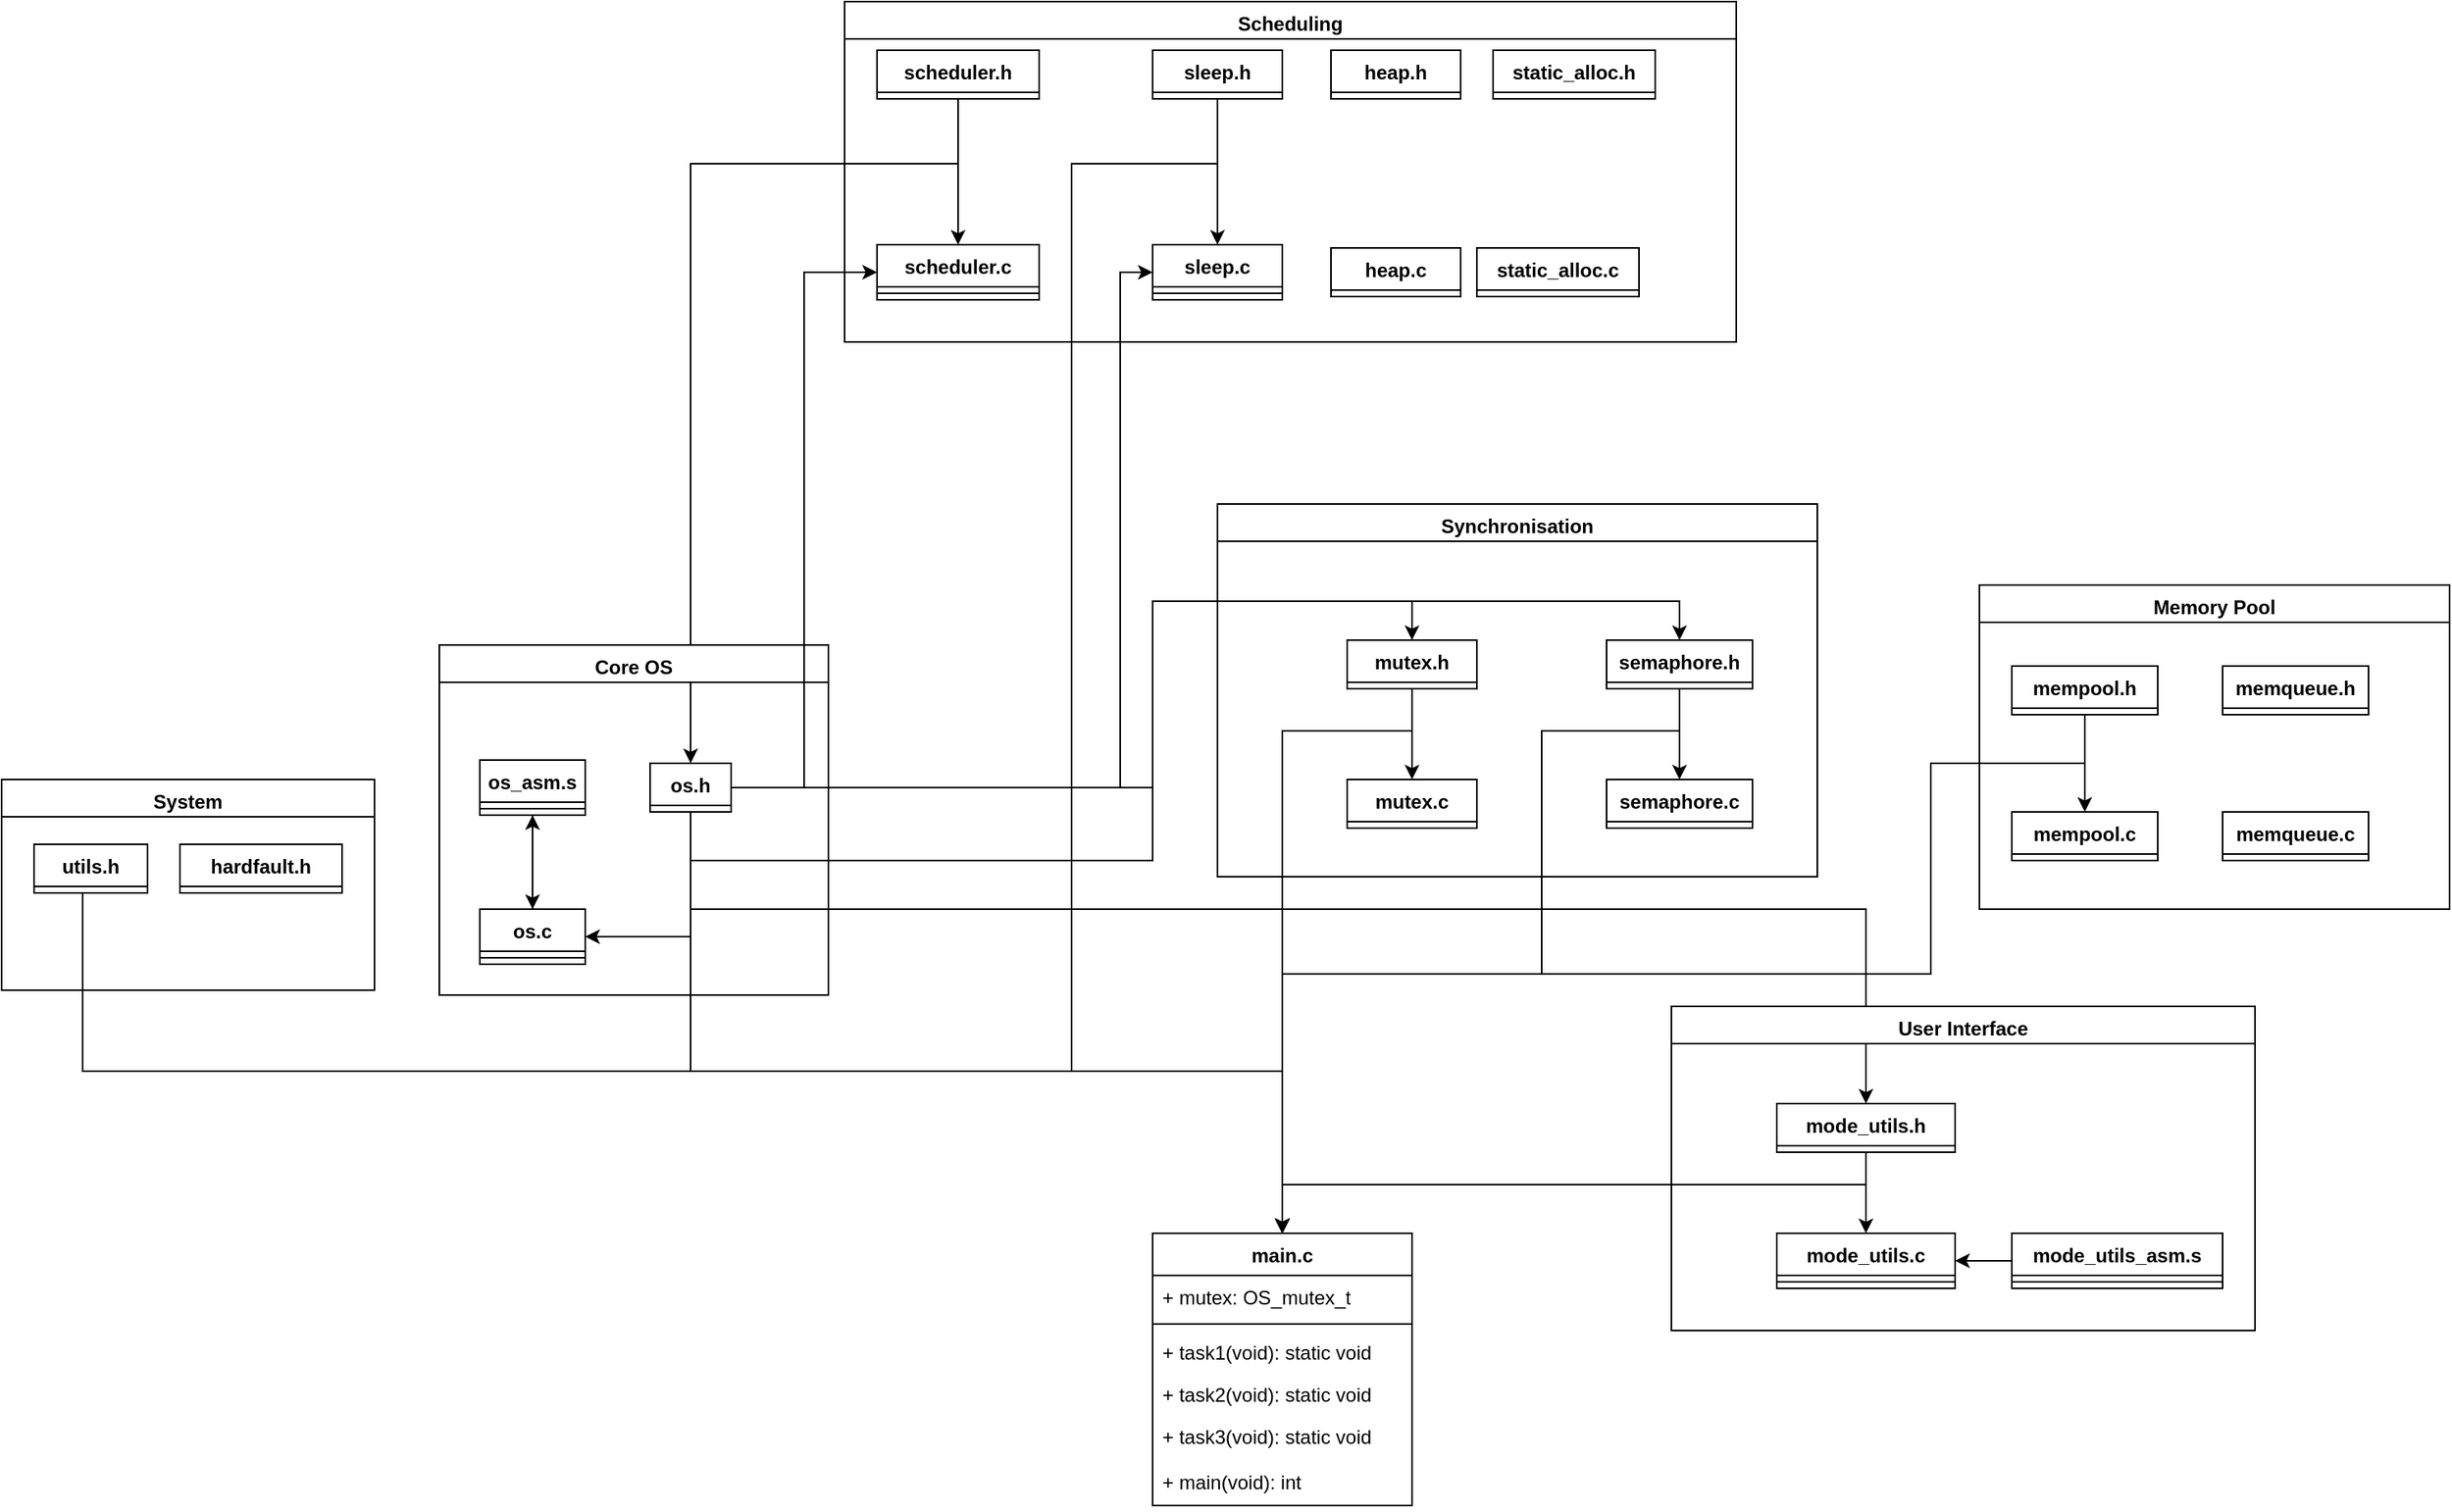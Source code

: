 <mxfile version="26.0.5">
  <diagram name="Page-1" id="c4acf3e9-155e-7222-9cf6-157b1a14988f">
    <mxGraphModel dx="1552" dy="1880" grid="1" gridSize="10" guides="1" tooltips="1" connect="1" arrows="1" fold="1" page="1" pageScale="1" pageWidth="850" pageHeight="1100" background="none" math="0" shadow="0">
      <root>
        <mxCell id="0" />
        <mxCell id="1" parent="0" />
        <mxCell id="RpQdMugq_B-e_19SNzhJ-1" value="main.c" style="swimlane;fontStyle=1;align=center;verticalAlign=top;childLayout=stackLayout;horizontal=1;startSize=26;horizontalStack=0;resizeParent=1;resizeParentMax=0;resizeLast=0;collapsible=1;marginBottom=0;whiteSpace=wrap;html=1;" parent="1" vertex="1">
          <mxGeometry x="440" y="420" width="160" height="168" as="geometry" />
        </mxCell>
        <mxCell id="RpQdMugq_B-e_19SNzhJ-2" value="+ mutex: OS_mutex_t" style="text;strokeColor=none;fillColor=none;align=left;verticalAlign=top;spacingLeft=4;spacingRight=4;overflow=hidden;rotatable=0;points=[[0,0.5],[1,0.5]];portConstraint=eastwest;whiteSpace=wrap;html=1;" parent="RpQdMugq_B-e_19SNzhJ-1" vertex="1">
          <mxGeometry y="26" width="160" height="26" as="geometry" />
        </mxCell>
        <mxCell id="RpQdMugq_B-e_19SNzhJ-3" value="" style="line;strokeWidth=1;fillColor=none;align=left;verticalAlign=middle;spacingTop=-1;spacingLeft=3;spacingRight=3;rotatable=0;labelPosition=right;points=[];portConstraint=eastwest;strokeColor=inherit;" parent="RpQdMugq_B-e_19SNzhJ-1" vertex="1">
          <mxGeometry y="52" width="160" height="8" as="geometry" />
        </mxCell>
        <mxCell id="RpQdMugq_B-e_19SNzhJ-4" value="+ task1(void): static void" style="text;strokeColor=none;fillColor=none;align=left;verticalAlign=top;spacingLeft=4;spacingRight=4;overflow=hidden;rotatable=0;points=[[0,0.5],[1,0.5]];portConstraint=eastwest;whiteSpace=wrap;html=1;" parent="RpQdMugq_B-e_19SNzhJ-1" vertex="1">
          <mxGeometry y="60" width="160" height="26" as="geometry" />
        </mxCell>
        <mxCell id="RpQdMugq_B-e_19SNzhJ-15" value="+ task2(void): static void" style="text;strokeColor=none;fillColor=none;align=left;verticalAlign=top;spacingLeft=4;spacingRight=4;overflow=hidden;rotatable=0;points=[[0,0.5],[1,0.5]];portConstraint=eastwest;whiteSpace=wrap;html=1;" parent="RpQdMugq_B-e_19SNzhJ-1" vertex="1">
          <mxGeometry y="86" width="160" height="26" as="geometry" />
        </mxCell>
        <mxCell id="RpQdMugq_B-e_19SNzhJ-16" value="+ task3(void): static void" style="text;strokeColor=none;fillColor=none;align=left;verticalAlign=top;spacingLeft=4;spacingRight=4;overflow=hidden;rotatable=0;points=[[0,0.5],[1,0.5]];portConstraint=eastwest;whiteSpace=wrap;html=1;" parent="RpQdMugq_B-e_19SNzhJ-1" vertex="1">
          <mxGeometry y="112" width="160" height="28" as="geometry" />
        </mxCell>
        <mxCell id="RpQdMugq_B-e_19SNzhJ-17" value="+ main(void): int" style="text;strokeColor=none;fillColor=none;align=left;verticalAlign=top;spacingLeft=4;spacingRight=4;overflow=hidden;rotatable=0;points=[[0,0.5],[1,0.5]];portConstraint=eastwest;whiteSpace=wrap;html=1;" parent="RpQdMugq_B-e_19SNzhJ-1" vertex="1">
          <mxGeometry y="140" width="160" height="28" as="geometry" />
        </mxCell>
        <mxCell id="RpQdMugq_B-e_19SNzhJ-49" style="edgeStyle=orthogonalEdgeStyle;rounded=0;orthogonalLoop=1;jettySize=auto;html=1;entryX=0.5;entryY=0;entryDx=0;entryDy=0;fontFamily=Helvetica;fontSize=12;fontColor=default;fontStyle=1;" parent="1" source="RpQdMugq_B-e_19SNzhJ-5" target="RpQdMugq_B-e_19SNzhJ-1" edge="1">
          <mxGeometry relative="1" as="geometry">
            <Array as="points">
              <mxPoint x="155" y="320" />
              <mxPoint x="520" y="320" />
            </Array>
          </mxGeometry>
        </mxCell>
        <mxCell id="RpQdMugq_B-e_19SNzhJ-54" style="edgeStyle=orthogonalEdgeStyle;rounded=0;orthogonalLoop=1;jettySize=auto;html=1;entryX=0.5;entryY=0;entryDx=0;entryDy=0;fontFamily=Helvetica;fontSize=12;fontColor=default;fontStyle=1;" parent="1" source="RpQdMugq_B-e_19SNzhJ-5" target="RpQdMugq_B-e_19SNzhJ-24" edge="1">
          <mxGeometry relative="1" as="geometry">
            <Array as="points">
              <mxPoint x="155" y="190" />
              <mxPoint x="440" y="190" />
              <mxPoint x="440" y="30" />
              <mxPoint x="600" y="30" />
            </Array>
          </mxGeometry>
        </mxCell>
        <mxCell id="RpQdMugq_B-e_19SNzhJ-66" style="edgeStyle=orthogonalEdgeStyle;rounded=0;orthogonalLoop=1;jettySize=auto;html=1;entryX=0.5;entryY=0;entryDx=0;entryDy=0;fontFamily=Helvetica;fontSize=12;fontColor=default;fontStyle=1;" parent="1" source="RpQdMugq_B-e_19SNzhJ-5" target="RpQdMugq_B-e_19SNzhJ-36" edge="1">
          <mxGeometry relative="1" as="geometry">
            <Array as="points">
              <mxPoint x="155" y="220" />
              <mxPoint x="880" y="220" />
            </Array>
          </mxGeometry>
        </mxCell>
        <mxCell id="RpQdMugq_B-e_19SNzhJ-50" style="edgeStyle=orthogonalEdgeStyle;rounded=0;orthogonalLoop=1;jettySize=auto;html=1;entryX=0.5;entryY=0;entryDx=0;entryDy=0;fontFamily=Helvetica;fontSize=12;fontColor=default;fontStyle=1;" parent="1" source="RpQdMugq_B-e_19SNzhJ-18" target="RpQdMugq_B-e_19SNzhJ-1" edge="1">
          <mxGeometry relative="1" as="geometry">
            <Array as="points">
              <mxPoint x="480" y="-240" />
              <mxPoint x="390" y="-240" />
              <mxPoint x="390" y="320" />
              <mxPoint x="520" y="320" />
            </Array>
          </mxGeometry>
        </mxCell>
        <mxCell id="RpQdMugq_B-e_19SNzhJ-51" style="edgeStyle=orthogonalEdgeStyle;rounded=0;orthogonalLoop=1;jettySize=auto;html=1;entryX=0.5;entryY=0;entryDx=0;entryDy=0;fontFamily=Helvetica;fontSize=12;fontColor=default;fontStyle=1;" parent="1" source="RpQdMugq_B-e_19SNzhJ-24" target="RpQdMugq_B-e_19SNzhJ-1" edge="1">
          <mxGeometry relative="1" as="geometry">
            <Array as="points">
              <mxPoint x="600" y="110" />
              <mxPoint x="520" y="110" />
            </Array>
          </mxGeometry>
        </mxCell>
        <mxCell id="RpQdMugq_B-e_19SNzhJ-48" style="edgeStyle=orthogonalEdgeStyle;rounded=0;orthogonalLoop=1;jettySize=auto;html=1;entryX=0.5;entryY=0;entryDx=0;entryDy=0;fontFamily=Helvetica;fontSize=12;fontColor=default;fontStyle=1;" parent="1" source="RpQdMugq_B-e_19SNzhJ-42" target="RpQdMugq_B-e_19SNzhJ-5" edge="1">
          <mxGeometry relative="1" as="geometry">
            <Array as="points">
              <mxPoint x="320" y="-240" />
              <mxPoint x="155" y="-240" />
            </Array>
          </mxGeometry>
        </mxCell>
        <mxCell id="RpQdMugq_B-e_19SNzhJ-87" value="Scheduling" style="swimlane;whiteSpace=wrap;html=1;strokeColor=default;align=center;verticalAlign=top;fontFamily=Helvetica;fontSize=12;fontColor=default;fontStyle=1;fillColor=default;" parent="1" vertex="1">
          <mxGeometry x="250" y="-340" width="550" height="210" as="geometry" />
        </mxCell>
        <mxCell id="RpQdMugq_B-e_19SNzhJ-163" style="edgeStyle=orthogonalEdgeStyle;rounded=0;orthogonalLoop=1;jettySize=auto;html=1;entryX=0.5;entryY=0;entryDx=0;entryDy=0;fontFamily=Helvetica;fontSize=12;fontColor=default;fontStyle=1;" parent="RpQdMugq_B-e_19SNzhJ-87" source="RpQdMugq_B-e_19SNzhJ-42" target="RpQdMugq_B-e_19SNzhJ-144" edge="1">
          <mxGeometry relative="1" as="geometry" />
        </mxCell>
        <mxCell id="RpQdMugq_B-e_19SNzhJ-42" value="scheduler.h" style="swimlane;fontStyle=1;align=center;verticalAlign=top;childLayout=stackLayout;horizontal=1;startSize=26;horizontalStack=0;resizeParent=1;resizeParentMax=0;resizeLast=0;collapsible=1;marginBottom=0;whiteSpace=wrap;html=1;" parent="RpQdMugq_B-e_19SNzhJ-87" vertex="1" collapsed="1">
          <mxGeometry x="20" y="30" width="100" height="30" as="geometry">
            <mxRectangle x="20" y="30" width="160" height="120" as="alternateBounds" />
          </mxGeometry>
        </mxCell>
        <mxCell id="RpQdMugq_B-e_19SNzhJ-43" value="+ typedef: type" style="text;strokeColor=none;fillColor=none;align=left;verticalAlign=top;spacingLeft=4;spacingRight=4;overflow=hidden;rotatable=0;points=[[0,0.5],[1,0.5]];portConstraint=eastwest;whiteSpace=wrap;html=1;" parent="RpQdMugq_B-e_19SNzhJ-42" vertex="1">
          <mxGeometry y="26" width="160" height="26" as="geometry" />
        </mxCell>
        <mxCell id="RpQdMugq_B-e_19SNzhJ-44" value="" style="line;strokeWidth=1;fillColor=none;align=left;verticalAlign=middle;spacingTop=-1;spacingLeft=3;spacingRight=3;rotatable=0;labelPosition=right;points=[];portConstraint=eastwest;strokeColor=inherit;" parent="RpQdMugq_B-e_19SNzhJ-42" vertex="1">
          <mxGeometry y="52" width="160" height="8" as="geometry" />
        </mxCell>
        <mxCell id="RpQdMugq_B-e_19SNzhJ-45" value="+ function(type): type" style="text;strokeColor=none;fillColor=none;align=left;verticalAlign=top;spacingLeft=4;spacingRight=4;overflow=hidden;rotatable=0;points=[[0,0.5],[1,0.5]];portConstraint=eastwest;whiteSpace=wrap;html=1;" parent="RpQdMugq_B-e_19SNzhJ-42" vertex="1">
          <mxGeometry y="60" width="160" height="26" as="geometry" />
        </mxCell>
        <mxCell id="RpQdMugq_B-e_19SNzhJ-46" value="" style="line;strokeWidth=1;fillColor=none;align=left;verticalAlign=middle;spacingTop=-1;spacingLeft=3;spacingRight=3;rotatable=0;labelPosition=right;points=[];portConstraint=eastwest;strokeColor=inherit;" parent="RpQdMugq_B-e_19SNzhJ-42" vertex="1">
          <mxGeometry y="86" width="160" height="8" as="geometry" />
        </mxCell>
        <mxCell id="RpQdMugq_B-e_19SNzhJ-47" value="+ macro: name" style="text;strokeColor=none;fillColor=none;align=left;verticalAlign=top;spacingLeft=4;spacingRight=4;overflow=hidden;rotatable=0;points=[[0,0.5],[1,0.5]];portConstraint=eastwest;whiteSpace=wrap;html=1;" parent="RpQdMugq_B-e_19SNzhJ-42" vertex="1">
          <mxGeometry y="94" width="160" height="26" as="geometry" />
        </mxCell>
        <mxCell id="RpQdMugq_B-e_19SNzhJ-162" style="edgeStyle=orthogonalEdgeStyle;rounded=0;orthogonalLoop=1;jettySize=auto;html=1;entryX=0.5;entryY=0;entryDx=0;entryDy=0;fontFamily=Helvetica;fontSize=12;fontColor=default;fontStyle=1;" parent="RpQdMugq_B-e_19SNzhJ-87" source="RpQdMugq_B-e_19SNzhJ-18" target="RpQdMugq_B-e_19SNzhJ-79" edge="1">
          <mxGeometry relative="1" as="geometry" />
        </mxCell>
        <mxCell id="RpQdMugq_B-e_19SNzhJ-18" value="sleep.h" style="swimlane;fontStyle=1;align=center;verticalAlign=top;childLayout=stackLayout;horizontal=1;startSize=26;horizontalStack=0;resizeParent=1;resizeParentMax=0;resizeLast=0;collapsible=1;marginBottom=0;whiteSpace=wrap;html=1;" parent="RpQdMugq_B-e_19SNzhJ-87" vertex="1" collapsed="1">
          <mxGeometry x="190" y="30" width="80" height="30" as="geometry">
            <mxRectangle x="320" y="130" width="160" height="120" as="alternateBounds" />
          </mxGeometry>
        </mxCell>
        <mxCell id="RpQdMugq_B-e_19SNzhJ-19" value="+ typedef: type" style="text;strokeColor=none;fillColor=none;align=left;verticalAlign=top;spacingLeft=4;spacingRight=4;overflow=hidden;rotatable=0;points=[[0,0.5],[1,0.5]];portConstraint=eastwest;whiteSpace=wrap;html=1;" parent="RpQdMugq_B-e_19SNzhJ-18" vertex="1">
          <mxGeometry y="26" width="160" height="26" as="geometry" />
        </mxCell>
        <mxCell id="RpQdMugq_B-e_19SNzhJ-20" value="" style="line;strokeWidth=1;fillColor=none;align=left;verticalAlign=middle;spacingTop=-1;spacingLeft=3;spacingRight=3;rotatable=0;labelPosition=right;points=[];portConstraint=eastwest;strokeColor=inherit;" parent="RpQdMugq_B-e_19SNzhJ-18" vertex="1">
          <mxGeometry y="52" width="160" height="8" as="geometry" />
        </mxCell>
        <mxCell id="RpQdMugq_B-e_19SNzhJ-21" value="+ function(type): type" style="text;strokeColor=none;fillColor=none;align=left;verticalAlign=top;spacingLeft=4;spacingRight=4;overflow=hidden;rotatable=0;points=[[0,0.5],[1,0.5]];portConstraint=eastwest;whiteSpace=wrap;html=1;" parent="RpQdMugq_B-e_19SNzhJ-18" vertex="1">
          <mxGeometry y="60" width="160" height="26" as="geometry" />
        </mxCell>
        <mxCell id="RpQdMugq_B-e_19SNzhJ-22" value="" style="line;strokeWidth=1;fillColor=none;align=left;verticalAlign=middle;spacingTop=-1;spacingLeft=3;spacingRight=3;rotatable=0;labelPosition=right;points=[];portConstraint=eastwest;strokeColor=inherit;" parent="RpQdMugq_B-e_19SNzhJ-18" vertex="1">
          <mxGeometry y="86" width="160" height="8" as="geometry" />
        </mxCell>
        <mxCell id="RpQdMugq_B-e_19SNzhJ-23" value="+ macro: name" style="text;strokeColor=none;fillColor=none;align=left;verticalAlign=top;spacingLeft=4;spacingRight=4;overflow=hidden;rotatable=0;points=[[0,0.5],[1,0.5]];portConstraint=eastwest;whiteSpace=wrap;html=1;" parent="RpQdMugq_B-e_19SNzhJ-18" vertex="1">
          <mxGeometry y="94" width="160" height="26" as="geometry" />
        </mxCell>
        <mxCell id="RpQdMugq_B-e_19SNzhJ-79" value="sleep.c" style="swimlane;fontStyle=1;align=center;verticalAlign=top;childLayout=stackLayout;horizontal=1;startSize=26;horizontalStack=0;resizeParent=1;resizeParentMax=0;resizeLast=0;collapsible=1;marginBottom=0;whiteSpace=wrap;html=1;" parent="RpQdMugq_B-e_19SNzhJ-87" vertex="1">
          <mxGeometry x="190" y="150" width="80" height="34" as="geometry" />
        </mxCell>
        <mxCell id="RpQdMugq_B-e_19SNzhJ-81" value="" style="line;strokeWidth=1;fillColor=none;align=left;verticalAlign=middle;spacingTop=-1;spacingLeft=3;spacingRight=3;rotatable=0;labelPosition=right;points=[];portConstraint=eastwest;strokeColor=inherit;" parent="RpQdMugq_B-e_19SNzhJ-79" vertex="1">
          <mxGeometry y="26" width="80" height="8" as="geometry" />
        </mxCell>
        <mxCell id="RpQdMugq_B-e_19SNzhJ-144" value="scheduler.c" style="swimlane;fontStyle=1;align=center;verticalAlign=top;childLayout=stackLayout;horizontal=1;startSize=26;horizontalStack=0;resizeParent=1;resizeParentMax=0;resizeLast=0;collapsible=1;marginBottom=0;whiteSpace=wrap;html=1;" parent="RpQdMugq_B-e_19SNzhJ-87" vertex="1">
          <mxGeometry x="20" y="150" width="100" height="34" as="geometry" />
        </mxCell>
        <mxCell id="RpQdMugq_B-e_19SNzhJ-145" value="" style="line;strokeWidth=1;fillColor=none;align=left;verticalAlign=middle;spacingTop=-1;spacingLeft=3;spacingRight=3;rotatable=0;labelPosition=right;points=[];portConstraint=eastwest;strokeColor=inherit;" parent="RpQdMugq_B-e_19SNzhJ-144" vertex="1">
          <mxGeometry y="26" width="100" height="8" as="geometry" />
        </mxCell>
        <mxCell id="RpQdMugq_B-e_19SNzhJ-225" value="&lt;div&gt;&lt;span style=&quot;background-color: transparent; color: light-dark(rgb(0, 0, 0), rgb(255, 255, 255));&quot;&gt;heap.h&lt;/span&gt;&lt;/div&gt;" style="swimlane;fontStyle=1;align=center;verticalAlign=top;childLayout=stackLayout;horizontal=1;startSize=26;horizontalStack=0;resizeParent=1;resizeParentMax=0;resizeLast=0;collapsible=1;marginBottom=0;whiteSpace=wrap;html=1;" parent="RpQdMugq_B-e_19SNzhJ-87" vertex="1" collapsed="1">
          <mxGeometry x="300" y="30" width="80" height="30" as="geometry">
            <mxRectangle x="360" y="30" width="160" height="120" as="alternateBounds" />
          </mxGeometry>
        </mxCell>
        <mxCell id="RpQdMugq_B-e_19SNzhJ-226" value="+ typedef: type" style="text;strokeColor=none;fillColor=none;align=left;verticalAlign=top;spacingLeft=4;spacingRight=4;overflow=hidden;rotatable=0;points=[[0,0.5],[1,0.5]];portConstraint=eastwest;whiteSpace=wrap;html=1;" parent="RpQdMugq_B-e_19SNzhJ-225" vertex="1">
          <mxGeometry y="26" width="160" height="26" as="geometry" />
        </mxCell>
        <mxCell id="RpQdMugq_B-e_19SNzhJ-227" value="" style="line;strokeWidth=1;fillColor=none;align=left;verticalAlign=middle;spacingTop=-1;spacingLeft=3;spacingRight=3;rotatable=0;labelPosition=right;points=[];portConstraint=eastwest;strokeColor=inherit;" parent="RpQdMugq_B-e_19SNzhJ-225" vertex="1">
          <mxGeometry y="52" width="160" height="8" as="geometry" />
        </mxCell>
        <mxCell id="RpQdMugq_B-e_19SNzhJ-228" value="+ function(type): type" style="text;strokeColor=none;fillColor=none;align=left;verticalAlign=top;spacingLeft=4;spacingRight=4;overflow=hidden;rotatable=0;points=[[0,0.5],[1,0.5]];portConstraint=eastwest;whiteSpace=wrap;html=1;" parent="RpQdMugq_B-e_19SNzhJ-225" vertex="1">
          <mxGeometry y="60" width="160" height="26" as="geometry" />
        </mxCell>
        <mxCell id="RpQdMugq_B-e_19SNzhJ-229" value="" style="line;strokeWidth=1;fillColor=none;align=left;verticalAlign=middle;spacingTop=-1;spacingLeft=3;spacingRight=3;rotatable=0;labelPosition=right;points=[];portConstraint=eastwest;strokeColor=inherit;" parent="RpQdMugq_B-e_19SNzhJ-225" vertex="1">
          <mxGeometry y="86" width="160" height="8" as="geometry" />
        </mxCell>
        <mxCell id="RpQdMugq_B-e_19SNzhJ-230" value="+ macro: name" style="text;strokeColor=none;fillColor=none;align=left;verticalAlign=top;spacingLeft=4;spacingRight=4;overflow=hidden;rotatable=0;points=[[0,0.5],[1,0.5]];portConstraint=eastwest;whiteSpace=wrap;html=1;" parent="RpQdMugq_B-e_19SNzhJ-225" vertex="1">
          <mxGeometry y="94" width="160" height="26" as="geometry" />
        </mxCell>
        <mxCell id="RpQdMugq_B-e_19SNzhJ-231" value="&lt;div&gt;&lt;span style=&quot;background-color: transparent; color: light-dark(rgb(0, 0, 0), rgb(255, 255, 255));&quot;&gt;heap.c&lt;/span&gt;&lt;/div&gt;" style="swimlane;fontStyle=1;align=center;verticalAlign=top;childLayout=stackLayout;horizontal=1;startSize=26;horizontalStack=0;resizeParent=1;resizeParentMax=0;resizeLast=0;collapsible=1;marginBottom=0;whiteSpace=wrap;html=1;" parent="RpQdMugq_B-e_19SNzhJ-87" vertex="1" collapsed="1">
          <mxGeometry x="300" y="152" width="80" height="30" as="geometry">
            <mxRectangle x="360" y="30" width="160" height="120" as="alternateBounds" />
          </mxGeometry>
        </mxCell>
        <mxCell id="RpQdMugq_B-e_19SNzhJ-232" value="+ typedef: type" style="text;strokeColor=none;fillColor=none;align=left;verticalAlign=top;spacingLeft=4;spacingRight=4;overflow=hidden;rotatable=0;points=[[0,0.5],[1,0.5]];portConstraint=eastwest;whiteSpace=wrap;html=1;" parent="RpQdMugq_B-e_19SNzhJ-231" vertex="1">
          <mxGeometry y="26" width="160" height="26" as="geometry" />
        </mxCell>
        <mxCell id="RpQdMugq_B-e_19SNzhJ-233" value="" style="line;strokeWidth=1;fillColor=none;align=left;verticalAlign=middle;spacingTop=-1;spacingLeft=3;spacingRight=3;rotatable=0;labelPosition=right;points=[];portConstraint=eastwest;strokeColor=inherit;" parent="RpQdMugq_B-e_19SNzhJ-231" vertex="1">
          <mxGeometry y="52" width="160" height="8" as="geometry" />
        </mxCell>
        <mxCell id="RpQdMugq_B-e_19SNzhJ-234" value="+ function(type): type" style="text;strokeColor=none;fillColor=none;align=left;verticalAlign=top;spacingLeft=4;spacingRight=4;overflow=hidden;rotatable=0;points=[[0,0.5],[1,0.5]];portConstraint=eastwest;whiteSpace=wrap;html=1;" parent="RpQdMugq_B-e_19SNzhJ-231" vertex="1">
          <mxGeometry y="60" width="160" height="26" as="geometry" />
        </mxCell>
        <mxCell id="RpQdMugq_B-e_19SNzhJ-235" value="" style="line;strokeWidth=1;fillColor=none;align=left;verticalAlign=middle;spacingTop=-1;spacingLeft=3;spacingRight=3;rotatable=0;labelPosition=right;points=[];portConstraint=eastwest;strokeColor=inherit;" parent="RpQdMugq_B-e_19SNzhJ-231" vertex="1">
          <mxGeometry y="86" width="160" height="8" as="geometry" />
        </mxCell>
        <mxCell id="RpQdMugq_B-e_19SNzhJ-236" value="+ macro: name" style="text;strokeColor=none;fillColor=none;align=left;verticalAlign=top;spacingLeft=4;spacingRight=4;overflow=hidden;rotatable=0;points=[[0,0.5],[1,0.5]];portConstraint=eastwest;whiteSpace=wrap;html=1;" parent="RpQdMugq_B-e_19SNzhJ-231" vertex="1">
          <mxGeometry y="94" width="160" height="26" as="geometry" />
        </mxCell>
        <mxCell id="5gftun1oZWPiwKRyDGsF-1" value="&lt;div&gt;&lt;span style=&quot;background-color: transparent; color: light-dark(rgb(0, 0, 0), rgb(255, 255, 255));&quot;&gt;static_alloc.h&lt;/span&gt;&lt;/div&gt;" style="swimlane;fontStyle=1;align=center;verticalAlign=top;childLayout=stackLayout;horizontal=1;startSize=26;horizontalStack=0;resizeParent=1;resizeParentMax=0;resizeLast=0;collapsible=1;marginBottom=0;whiteSpace=wrap;html=1;" vertex="1" collapsed="1" parent="RpQdMugq_B-e_19SNzhJ-87">
          <mxGeometry x="400" y="30" width="100" height="30" as="geometry">
            <mxRectangle x="360" y="30" width="160" height="120" as="alternateBounds" />
          </mxGeometry>
        </mxCell>
        <mxCell id="5gftun1oZWPiwKRyDGsF-2" value="+ typedef: type" style="text;strokeColor=none;fillColor=none;align=left;verticalAlign=top;spacingLeft=4;spacingRight=4;overflow=hidden;rotatable=0;points=[[0,0.5],[1,0.5]];portConstraint=eastwest;whiteSpace=wrap;html=1;" vertex="1" parent="5gftun1oZWPiwKRyDGsF-1">
          <mxGeometry y="26" width="160" height="26" as="geometry" />
        </mxCell>
        <mxCell id="5gftun1oZWPiwKRyDGsF-3" value="" style="line;strokeWidth=1;fillColor=none;align=left;verticalAlign=middle;spacingTop=-1;spacingLeft=3;spacingRight=3;rotatable=0;labelPosition=right;points=[];portConstraint=eastwest;strokeColor=inherit;" vertex="1" parent="5gftun1oZWPiwKRyDGsF-1">
          <mxGeometry y="52" width="160" height="8" as="geometry" />
        </mxCell>
        <mxCell id="5gftun1oZWPiwKRyDGsF-4" value="+ function(type): type" style="text;strokeColor=none;fillColor=none;align=left;verticalAlign=top;spacingLeft=4;spacingRight=4;overflow=hidden;rotatable=0;points=[[0,0.5],[1,0.5]];portConstraint=eastwest;whiteSpace=wrap;html=1;" vertex="1" parent="5gftun1oZWPiwKRyDGsF-1">
          <mxGeometry y="60" width="160" height="26" as="geometry" />
        </mxCell>
        <mxCell id="5gftun1oZWPiwKRyDGsF-5" value="" style="line;strokeWidth=1;fillColor=none;align=left;verticalAlign=middle;spacingTop=-1;spacingLeft=3;spacingRight=3;rotatable=0;labelPosition=right;points=[];portConstraint=eastwest;strokeColor=inherit;" vertex="1" parent="5gftun1oZWPiwKRyDGsF-1">
          <mxGeometry y="86" width="160" height="8" as="geometry" />
        </mxCell>
        <mxCell id="5gftun1oZWPiwKRyDGsF-6" value="+ macro: name" style="text;strokeColor=none;fillColor=none;align=left;verticalAlign=top;spacingLeft=4;spacingRight=4;overflow=hidden;rotatable=0;points=[[0,0.5],[1,0.5]];portConstraint=eastwest;whiteSpace=wrap;html=1;" vertex="1" parent="5gftun1oZWPiwKRyDGsF-1">
          <mxGeometry y="94" width="160" height="26" as="geometry" />
        </mxCell>
        <mxCell id="5gftun1oZWPiwKRyDGsF-7" value="&lt;div&gt;&lt;span style=&quot;background-color: transparent; color: light-dark(rgb(0, 0, 0), rgb(255, 255, 255));&quot;&gt;static_alloc.c&lt;/span&gt;&lt;/div&gt;" style="swimlane;fontStyle=1;align=center;verticalAlign=top;childLayout=stackLayout;horizontal=1;startSize=26;horizontalStack=0;resizeParent=1;resizeParentMax=0;resizeLast=0;collapsible=1;marginBottom=0;whiteSpace=wrap;html=1;" vertex="1" collapsed="1" parent="RpQdMugq_B-e_19SNzhJ-87">
          <mxGeometry x="390" y="152" width="100" height="30" as="geometry">
            <mxRectangle x="360" y="30" width="160" height="120" as="alternateBounds" />
          </mxGeometry>
        </mxCell>
        <mxCell id="5gftun1oZWPiwKRyDGsF-8" value="+ typedef: type" style="text;strokeColor=none;fillColor=none;align=left;verticalAlign=top;spacingLeft=4;spacingRight=4;overflow=hidden;rotatable=0;points=[[0,0.5],[1,0.5]];portConstraint=eastwest;whiteSpace=wrap;html=1;" vertex="1" parent="5gftun1oZWPiwKRyDGsF-7">
          <mxGeometry y="26" width="160" height="26" as="geometry" />
        </mxCell>
        <mxCell id="5gftun1oZWPiwKRyDGsF-9" value="" style="line;strokeWidth=1;fillColor=none;align=left;verticalAlign=middle;spacingTop=-1;spacingLeft=3;spacingRight=3;rotatable=0;labelPosition=right;points=[];portConstraint=eastwest;strokeColor=inherit;" vertex="1" parent="5gftun1oZWPiwKRyDGsF-7">
          <mxGeometry y="52" width="160" height="8" as="geometry" />
        </mxCell>
        <mxCell id="5gftun1oZWPiwKRyDGsF-10" value="+ function(type): type" style="text;strokeColor=none;fillColor=none;align=left;verticalAlign=top;spacingLeft=4;spacingRight=4;overflow=hidden;rotatable=0;points=[[0,0.5],[1,0.5]];portConstraint=eastwest;whiteSpace=wrap;html=1;" vertex="1" parent="5gftun1oZWPiwKRyDGsF-7">
          <mxGeometry y="60" width="160" height="26" as="geometry" />
        </mxCell>
        <mxCell id="5gftun1oZWPiwKRyDGsF-11" value="" style="line;strokeWidth=1;fillColor=none;align=left;verticalAlign=middle;spacingTop=-1;spacingLeft=3;spacingRight=3;rotatable=0;labelPosition=right;points=[];portConstraint=eastwest;strokeColor=inherit;" vertex="1" parent="5gftun1oZWPiwKRyDGsF-7">
          <mxGeometry y="86" width="160" height="8" as="geometry" />
        </mxCell>
        <mxCell id="5gftun1oZWPiwKRyDGsF-12" value="+ macro: name" style="text;strokeColor=none;fillColor=none;align=left;verticalAlign=top;spacingLeft=4;spacingRight=4;overflow=hidden;rotatable=0;points=[[0,0.5],[1,0.5]];portConstraint=eastwest;whiteSpace=wrap;html=1;" vertex="1" parent="5gftun1oZWPiwKRyDGsF-7">
          <mxGeometry y="94" width="160" height="26" as="geometry" />
        </mxCell>
        <mxCell id="RpQdMugq_B-e_19SNzhJ-88" value="Synchronisation" style="swimlane;whiteSpace=wrap;html=1;strokeColor=default;align=center;verticalAlign=top;fontFamily=Helvetica;fontSize=12;fontColor=default;fontStyle=1;fillColor=default;" parent="1" vertex="1">
          <mxGeometry x="480" y="-30" width="370" height="230" as="geometry" />
        </mxCell>
        <mxCell id="RpQdMugq_B-e_19SNzhJ-161" style="edgeStyle=orthogonalEdgeStyle;rounded=0;orthogonalLoop=1;jettySize=auto;html=1;entryX=0.5;entryY=0;entryDx=0;entryDy=0;fontFamily=Helvetica;fontSize=12;fontColor=default;fontStyle=1;" parent="RpQdMugq_B-e_19SNzhJ-88" source="RpQdMugq_B-e_19SNzhJ-24" target="RpQdMugq_B-e_19SNzhJ-155" edge="1">
          <mxGeometry relative="1" as="geometry" />
        </mxCell>
        <mxCell id="RpQdMugq_B-e_19SNzhJ-24" value="mutex.h" style="swimlane;fontStyle=1;align=center;verticalAlign=top;childLayout=stackLayout;horizontal=1;startSize=26;horizontalStack=0;resizeParent=1;resizeParentMax=0;resizeLast=0;collapsible=1;marginBottom=0;whiteSpace=wrap;html=1;" parent="RpQdMugq_B-e_19SNzhJ-88" vertex="1" collapsed="1">
          <mxGeometry x="80" y="84" width="80" height="30" as="geometry">
            <mxRectangle x="520" y="130" width="160" height="120" as="alternateBounds" />
          </mxGeometry>
        </mxCell>
        <mxCell id="RpQdMugq_B-e_19SNzhJ-25" value="+ typedef: type" style="text;strokeColor=none;fillColor=none;align=left;verticalAlign=top;spacingLeft=4;spacingRight=4;overflow=hidden;rotatable=0;points=[[0,0.5],[1,0.5]];portConstraint=eastwest;whiteSpace=wrap;html=1;" parent="RpQdMugq_B-e_19SNzhJ-24" vertex="1">
          <mxGeometry y="26" width="160" height="26" as="geometry" />
        </mxCell>
        <mxCell id="RpQdMugq_B-e_19SNzhJ-26" value="" style="line;strokeWidth=1;fillColor=none;align=left;verticalAlign=middle;spacingTop=-1;spacingLeft=3;spacingRight=3;rotatable=0;labelPosition=right;points=[];portConstraint=eastwest;strokeColor=inherit;" parent="RpQdMugq_B-e_19SNzhJ-24" vertex="1">
          <mxGeometry y="52" width="160" height="8" as="geometry" />
        </mxCell>
        <mxCell id="RpQdMugq_B-e_19SNzhJ-27" value="+ function(type): type" style="text;strokeColor=none;fillColor=none;align=left;verticalAlign=top;spacingLeft=4;spacingRight=4;overflow=hidden;rotatable=0;points=[[0,0.5],[1,0.5]];portConstraint=eastwest;whiteSpace=wrap;html=1;" parent="RpQdMugq_B-e_19SNzhJ-24" vertex="1">
          <mxGeometry y="60" width="160" height="26" as="geometry" />
        </mxCell>
        <mxCell id="RpQdMugq_B-e_19SNzhJ-28" value="" style="line;strokeWidth=1;fillColor=none;align=left;verticalAlign=middle;spacingTop=-1;spacingLeft=3;spacingRight=3;rotatable=0;labelPosition=right;points=[];portConstraint=eastwest;strokeColor=inherit;" parent="RpQdMugq_B-e_19SNzhJ-24" vertex="1">
          <mxGeometry y="86" width="160" height="8" as="geometry" />
        </mxCell>
        <mxCell id="RpQdMugq_B-e_19SNzhJ-29" value="+ macro: name" style="text;strokeColor=none;fillColor=none;align=left;verticalAlign=top;spacingLeft=4;spacingRight=4;overflow=hidden;rotatable=0;points=[[0,0.5],[1,0.5]];portConstraint=eastwest;whiteSpace=wrap;html=1;" parent="RpQdMugq_B-e_19SNzhJ-24" vertex="1">
          <mxGeometry y="94" width="160" height="26" as="geometry" />
        </mxCell>
        <mxCell id="RpQdMugq_B-e_19SNzhJ-155" value="mutex.c" style="swimlane;fontStyle=1;align=center;verticalAlign=top;childLayout=stackLayout;horizontal=1;startSize=26;horizontalStack=0;resizeParent=1;resizeParentMax=0;resizeLast=0;collapsible=1;marginBottom=0;whiteSpace=wrap;html=1;" parent="RpQdMugq_B-e_19SNzhJ-88" vertex="1" collapsed="1">
          <mxGeometry x="80" y="170" width="80" height="30" as="geometry">
            <mxRectangle x="520" y="130" width="160" height="120" as="alternateBounds" />
          </mxGeometry>
        </mxCell>
        <mxCell id="RpQdMugq_B-e_19SNzhJ-156" value="+ typedef: type" style="text;strokeColor=none;fillColor=none;align=left;verticalAlign=top;spacingLeft=4;spacingRight=4;overflow=hidden;rotatable=0;points=[[0,0.5],[1,0.5]];portConstraint=eastwest;whiteSpace=wrap;html=1;" parent="RpQdMugq_B-e_19SNzhJ-155" vertex="1">
          <mxGeometry y="26" width="160" height="26" as="geometry" />
        </mxCell>
        <mxCell id="RpQdMugq_B-e_19SNzhJ-157" value="" style="line;strokeWidth=1;fillColor=none;align=left;verticalAlign=middle;spacingTop=-1;spacingLeft=3;spacingRight=3;rotatable=0;labelPosition=right;points=[];portConstraint=eastwest;strokeColor=inherit;" parent="RpQdMugq_B-e_19SNzhJ-155" vertex="1">
          <mxGeometry y="52" width="160" height="8" as="geometry" />
        </mxCell>
        <mxCell id="RpQdMugq_B-e_19SNzhJ-158" value="+ function(type): type" style="text;strokeColor=none;fillColor=none;align=left;verticalAlign=top;spacingLeft=4;spacingRight=4;overflow=hidden;rotatable=0;points=[[0,0.5],[1,0.5]];portConstraint=eastwest;whiteSpace=wrap;html=1;" parent="RpQdMugq_B-e_19SNzhJ-155" vertex="1">
          <mxGeometry y="60" width="160" height="26" as="geometry" />
        </mxCell>
        <mxCell id="RpQdMugq_B-e_19SNzhJ-159" value="" style="line;strokeWidth=1;fillColor=none;align=left;verticalAlign=middle;spacingTop=-1;spacingLeft=3;spacingRight=3;rotatable=0;labelPosition=right;points=[];portConstraint=eastwest;strokeColor=inherit;" parent="RpQdMugq_B-e_19SNzhJ-155" vertex="1">
          <mxGeometry y="86" width="160" height="8" as="geometry" />
        </mxCell>
        <mxCell id="RpQdMugq_B-e_19SNzhJ-160" value="+ macro: name" style="text;strokeColor=none;fillColor=none;align=left;verticalAlign=top;spacingLeft=4;spacingRight=4;overflow=hidden;rotatable=0;points=[[0,0.5],[1,0.5]];portConstraint=eastwest;whiteSpace=wrap;html=1;" parent="RpQdMugq_B-e_19SNzhJ-155" vertex="1">
          <mxGeometry y="94" width="160" height="26" as="geometry" />
        </mxCell>
        <mxCell id="RpQdMugq_B-e_19SNzhJ-203" style="edgeStyle=orthogonalEdgeStyle;rounded=0;orthogonalLoop=1;jettySize=auto;html=1;entryX=0.5;entryY=0;entryDx=0;entryDy=0;fontFamily=Helvetica;fontSize=12;fontColor=default;fontStyle=1;" parent="RpQdMugq_B-e_19SNzhJ-88" source="RpQdMugq_B-e_19SNzhJ-177" target="RpQdMugq_B-e_19SNzhJ-183" edge="1">
          <mxGeometry relative="1" as="geometry" />
        </mxCell>
        <mxCell id="RpQdMugq_B-e_19SNzhJ-177" value="semaphore.h" style="swimlane;fontStyle=1;align=center;verticalAlign=top;childLayout=stackLayout;horizontal=1;startSize=26;horizontalStack=0;resizeParent=1;resizeParentMax=0;resizeLast=0;collapsible=1;marginBottom=0;whiteSpace=wrap;html=1;" parent="RpQdMugq_B-e_19SNzhJ-88" vertex="1" collapsed="1">
          <mxGeometry x="240" y="84" width="90" height="30" as="geometry">
            <mxRectangle x="520" y="130" width="160" height="120" as="alternateBounds" />
          </mxGeometry>
        </mxCell>
        <mxCell id="RpQdMugq_B-e_19SNzhJ-178" value="+ typedef: type" style="text;strokeColor=none;fillColor=none;align=left;verticalAlign=top;spacingLeft=4;spacingRight=4;overflow=hidden;rotatable=0;points=[[0,0.5],[1,0.5]];portConstraint=eastwest;whiteSpace=wrap;html=1;" parent="RpQdMugq_B-e_19SNzhJ-177" vertex="1">
          <mxGeometry y="26" width="160" height="26" as="geometry" />
        </mxCell>
        <mxCell id="RpQdMugq_B-e_19SNzhJ-179" value="" style="line;strokeWidth=1;fillColor=none;align=left;verticalAlign=middle;spacingTop=-1;spacingLeft=3;spacingRight=3;rotatable=0;labelPosition=right;points=[];portConstraint=eastwest;strokeColor=inherit;" parent="RpQdMugq_B-e_19SNzhJ-177" vertex="1">
          <mxGeometry y="52" width="160" height="8" as="geometry" />
        </mxCell>
        <mxCell id="RpQdMugq_B-e_19SNzhJ-180" value="+ function(type): type" style="text;strokeColor=none;fillColor=none;align=left;verticalAlign=top;spacingLeft=4;spacingRight=4;overflow=hidden;rotatable=0;points=[[0,0.5],[1,0.5]];portConstraint=eastwest;whiteSpace=wrap;html=1;" parent="RpQdMugq_B-e_19SNzhJ-177" vertex="1">
          <mxGeometry y="60" width="160" height="26" as="geometry" />
        </mxCell>
        <mxCell id="RpQdMugq_B-e_19SNzhJ-181" value="" style="line;strokeWidth=1;fillColor=none;align=left;verticalAlign=middle;spacingTop=-1;spacingLeft=3;spacingRight=3;rotatable=0;labelPosition=right;points=[];portConstraint=eastwest;strokeColor=inherit;" parent="RpQdMugq_B-e_19SNzhJ-177" vertex="1">
          <mxGeometry y="86" width="160" height="8" as="geometry" />
        </mxCell>
        <mxCell id="RpQdMugq_B-e_19SNzhJ-182" value="+ macro: name" style="text;strokeColor=none;fillColor=none;align=left;verticalAlign=top;spacingLeft=4;spacingRight=4;overflow=hidden;rotatable=0;points=[[0,0.5],[1,0.5]];portConstraint=eastwest;whiteSpace=wrap;html=1;" parent="RpQdMugq_B-e_19SNzhJ-177" vertex="1">
          <mxGeometry y="94" width="160" height="26" as="geometry" />
        </mxCell>
        <mxCell id="RpQdMugq_B-e_19SNzhJ-183" value="semaphore.c" style="swimlane;fontStyle=1;align=center;verticalAlign=top;childLayout=stackLayout;horizontal=1;startSize=26;horizontalStack=0;resizeParent=1;resizeParentMax=0;resizeLast=0;collapsible=1;marginBottom=0;whiteSpace=wrap;html=1;" parent="RpQdMugq_B-e_19SNzhJ-88" vertex="1" collapsed="1">
          <mxGeometry x="240" y="170" width="90" height="30" as="geometry">
            <mxRectangle x="520" y="130" width="160" height="120" as="alternateBounds" />
          </mxGeometry>
        </mxCell>
        <mxCell id="RpQdMugq_B-e_19SNzhJ-184" value="+ typedef: type" style="text;strokeColor=none;fillColor=none;align=left;verticalAlign=top;spacingLeft=4;spacingRight=4;overflow=hidden;rotatable=0;points=[[0,0.5],[1,0.5]];portConstraint=eastwest;whiteSpace=wrap;html=1;" parent="RpQdMugq_B-e_19SNzhJ-183" vertex="1">
          <mxGeometry y="26" width="160" height="26" as="geometry" />
        </mxCell>
        <mxCell id="RpQdMugq_B-e_19SNzhJ-185" value="" style="line;strokeWidth=1;fillColor=none;align=left;verticalAlign=middle;spacingTop=-1;spacingLeft=3;spacingRight=3;rotatable=0;labelPosition=right;points=[];portConstraint=eastwest;strokeColor=inherit;" parent="RpQdMugq_B-e_19SNzhJ-183" vertex="1">
          <mxGeometry y="52" width="160" height="8" as="geometry" />
        </mxCell>
        <mxCell id="RpQdMugq_B-e_19SNzhJ-186" value="+ function(type): type" style="text;strokeColor=none;fillColor=none;align=left;verticalAlign=top;spacingLeft=4;spacingRight=4;overflow=hidden;rotatable=0;points=[[0,0.5],[1,0.5]];portConstraint=eastwest;whiteSpace=wrap;html=1;" parent="RpQdMugq_B-e_19SNzhJ-183" vertex="1">
          <mxGeometry y="60" width="160" height="26" as="geometry" />
        </mxCell>
        <mxCell id="RpQdMugq_B-e_19SNzhJ-187" value="" style="line;strokeWidth=1;fillColor=none;align=left;verticalAlign=middle;spacingTop=-1;spacingLeft=3;spacingRight=3;rotatable=0;labelPosition=right;points=[];portConstraint=eastwest;strokeColor=inherit;" parent="RpQdMugq_B-e_19SNzhJ-183" vertex="1">
          <mxGeometry y="86" width="160" height="8" as="geometry" />
        </mxCell>
        <mxCell id="RpQdMugq_B-e_19SNzhJ-188" value="+ macro: name" style="text;strokeColor=none;fillColor=none;align=left;verticalAlign=top;spacingLeft=4;spacingRight=4;overflow=hidden;rotatable=0;points=[[0,0.5],[1,0.5]];portConstraint=eastwest;whiteSpace=wrap;html=1;" parent="RpQdMugq_B-e_19SNzhJ-183" vertex="1">
          <mxGeometry y="94" width="160" height="26" as="geometry" />
        </mxCell>
        <mxCell id="RpQdMugq_B-e_19SNzhJ-101" value="Core OS" style="swimlane;whiteSpace=wrap;html=1;strokeColor=default;align=center;verticalAlign=top;fontFamily=Helvetica;fontSize=12;fontColor=default;fontStyle=1;fillColor=default;" parent="1" vertex="1">
          <mxGeometry y="57" width="240" height="216" as="geometry" />
        </mxCell>
        <mxCell id="RpQdMugq_B-e_19SNzhJ-174" style="edgeStyle=orthogonalEdgeStyle;rounded=0;orthogonalLoop=1;jettySize=auto;html=1;exitX=0.5;exitY=1;exitDx=0;exitDy=0;entryX=1;entryY=0.5;entryDx=0;entryDy=0;fontFamily=Helvetica;fontSize=12;fontColor=default;fontStyle=1;" parent="RpQdMugq_B-e_19SNzhJ-101" source="RpQdMugq_B-e_19SNzhJ-5" target="RpQdMugq_B-e_19SNzhJ-168" edge="1">
          <mxGeometry relative="1" as="geometry">
            <Array as="points">
              <mxPoint x="155" y="180" />
            </Array>
          </mxGeometry>
        </mxCell>
        <mxCell id="RpQdMugq_B-e_19SNzhJ-5" value="os.h" style="swimlane;fontStyle=1;align=center;verticalAlign=top;childLayout=stackLayout;horizontal=1;startSize=26;horizontalStack=0;resizeParent=1;resizeParentMax=0;resizeLast=0;collapsible=1;marginBottom=0;whiteSpace=wrap;html=1;" parent="RpQdMugq_B-e_19SNzhJ-101" vertex="1" collapsed="1">
          <mxGeometry x="130" y="73" width="50" height="30" as="geometry">
            <mxRectangle x="130" y="130" width="160" height="120" as="alternateBounds" />
          </mxGeometry>
        </mxCell>
        <mxCell id="RpQdMugq_B-e_19SNzhJ-6" value="+ typedef: type" style="text;strokeColor=none;fillColor=none;align=left;verticalAlign=top;spacingLeft=4;spacingRight=4;overflow=hidden;rotatable=0;points=[[0,0.5],[1,0.5]];portConstraint=eastwest;whiteSpace=wrap;html=1;" parent="RpQdMugq_B-e_19SNzhJ-5" vertex="1">
          <mxGeometry y="26" width="160" height="26" as="geometry" />
        </mxCell>
        <mxCell id="RpQdMugq_B-e_19SNzhJ-7" value="" style="line;strokeWidth=1;fillColor=none;align=left;verticalAlign=middle;spacingTop=-1;spacingLeft=3;spacingRight=3;rotatable=0;labelPosition=right;points=[];portConstraint=eastwest;strokeColor=inherit;" parent="RpQdMugq_B-e_19SNzhJ-5" vertex="1">
          <mxGeometry y="52" width="160" height="8" as="geometry" />
        </mxCell>
        <mxCell id="RpQdMugq_B-e_19SNzhJ-8" value="+ function(type): type" style="text;strokeColor=none;fillColor=none;align=left;verticalAlign=top;spacingLeft=4;spacingRight=4;overflow=hidden;rotatable=0;points=[[0,0.5],[1,0.5]];portConstraint=eastwest;whiteSpace=wrap;html=1;" parent="RpQdMugq_B-e_19SNzhJ-5" vertex="1">
          <mxGeometry y="60" width="160" height="26" as="geometry" />
        </mxCell>
        <mxCell id="RpQdMugq_B-e_19SNzhJ-10" value="" style="line;strokeWidth=1;fillColor=none;align=left;verticalAlign=middle;spacingTop=-1;spacingLeft=3;spacingRight=3;rotatable=0;labelPosition=right;points=[];portConstraint=eastwest;strokeColor=inherit;" parent="RpQdMugq_B-e_19SNzhJ-5" vertex="1">
          <mxGeometry y="86" width="160" height="8" as="geometry" />
        </mxCell>
        <mxCell id="RpQdMugq_B-e_19SNzhJ-9" value="+ macro: name" style="text;strokeColor=none;fillColor=none;align=left;verticalAlign=top;spacingLeft=4;spacingRight=4;overflow=hidden;rotatable=0;points=[[0,0.5],[1,0.5]];portConstraint=eastwest;whiteSpace=wrap;html=1;" parent="RpQdMugq_B-e_19SNzhJ-5" vertex="1">
          <mxGeometry y="94" width="160" height="26" as="geometry" />
        </mxCell>
        <mxCell id="RpQdMugq_B-e_19SNzhJ-173" style="edgeStyle=orthogonalEdgeStyle;rounded=0;orthogonalLoop=1;jettySize=auto;html=1;entryX=0.5;entryY=1;entryDx=0;entryDy=0;fontFamily=Helvetica;fontSize=12;fontColor=default;fontStyle=1;" parent="RpQdMugq_B-e_19SNzhJ-101" source="RpQdMugq_B-e_19SNzhJ-168" target="RpQdMugq_B-e_19SNzhJ-170" edge="1">
          <mxGeometry relative="1" as="geometry" />
        </mxCell>
        <mxCell id="RpQdMugq_B-e_19SNzhJ-168" value="os.c" style="swimlane;fontStyle=1;align=center;verticalAlign=top;childLayout=stackLayout;horizontal=1;startSize=26;horizontalStack=0;resizeParent=1;resizeParentMax=0;resizeLast=0;collapsible=1;marginBottom=0;whiteSpace=wrap;html=1;" parent="RpQdMugq_B-e_19SNzhJ-101" vertex="1">
          <mxGeometry x="25" y="163" width="65" height="34" as="geometry" />
        </mxCell>
        <mxCell id="RpQdMugq_B-e_19SNzhJ-169" value="" style="line;strokeWidth=1;fillColor=none;align=left;verticalAlign=middle;spacingTop=-1;spacingLeft=3;spacingRight=3;rotatable=0;labelPosition=right;points=[];portConstraint=eastwest;strokeColor=inherit;" parent="RpQdMugq_B-e_19SNzhJ-168" vertex="1">
          <mxGeometry y="26" width="65" height="8" as="geometry" />
        </mxCell>
        <mxCell id="RpQdMugq_B-e_19SNzhJ-172" style="edgeStyle=orthogonalEdgeStyle;rounded=0;orthogonalLoop=1;jettySize=auto;html=1;entryX=0.5;entryY=0;entryDx=0;entryDy=0;fontFamily=Helvetica;fontSize=12;fontColor=default;fontStyle=1;" parent="RpQdMugq_B-e_19SNzhJ-101" source="RpQdMugq_B-e_19SNzhJ-170" target="RpQdMugq_B-e_19SNzhJ-168" edge="1">
          <mxGeometry relative="1" as="geometry" />
        </mxCell>
        <mxCell id="RpQdMugq_B-e_19SNzhJ-170" value="os_asm.s" style="swimlane;fontStyle=1;align=center;verticalAlign=top;childLayout=stackLayout;horizontal=1;startSize=26;horizontalStack=0;resizeParent=1;resizeParentMax=0;resizeLast=0;collapsible=1;marginBottom=0;whiteSpace=wrap;html=1;" parent="RpQdMugq_B-e_19SNzhJ-101" vertex="1">
          <mxGeometry x="25" y="71" width="65" height="34" as="geometry" />
        </mxCell>
        <mxCell id="RpQdMugq_B-e_19SNzhJ-171" value="" style="line;strokeWidth=1;fillColor=none;align=left;verticalAlign=middle;spacingTop=-1;spacingLeft=3;spacingRight=3;rotatable=0;labelPosition=right;points=[];portConstraint=eastwest;strokeColor=inherit;" parent="RpQdMugq_B-e_19SNzhJ-170" vertex="1">
          <mxGeometry y="26" width="65" height="8" as="geometry" />
        </mxCell>
        <mxCell id="RpQdMugq_B-e_19SNzhJ-116" value="User Interface" style="swimlane;whiteSpace=wrap;html=1;strokeColor=default;align=center;verticalAlign=top;fontFamily=Helvetica;fontSize=12;fontColor=default;fontStyle=1;fillColor=default;" parent="1" vertex="1">
          <mxGeometry x="760" y="280" width="360" height="200" as="geometry" />
        </mxCell>
        <mxCell id="RpQdMugq_B-e_19SNzhJ-153" style="edgeStyle=orthogonalEdgeStyle;rounded=0;orthogonalLoop=1;jettySize=auto;html=1;exitX=0.5;exitY=1;exitDx=0;exitDy=0;entryX=0.5;entryY=0;entryDx=0;entryDy=0;fontFamily=Helvetica;fontSize=12;fontColor=default;fontStyle=1;" parent="RpQdMugq_B-e_19SNzhJ-116" source="RpQdMugq_B-e_19SNzhJ-36" target="RpQdMugq_B-e_19SNzhJ-151" edge="1">
          <mxGeometry relative="1" as="geometry" />
        </mxCell>
        <mxCell id="RpQdMugq_B-e_19SNzhJ-36" value="mode_utils.h" style="swimlane;fontStyle=1;align=center;verticalAlign=top;childLayout=stackLayout;horizontal=1;startSize=26;horizontalStack=0;resizeParent=1;resizeParentMax=0;resizeLast=0;collapsible=1;marginBottom=0;whiteSpace=wrap;html=1;" parent="RpQdMugq_B-e_19SNzhJ-116" vertex="1" collapsed="1">
          <mxGeometry x="65" y="60" width="110" height="30" as="geometry">
            <mxRectangle x="40" y="49" width="160" height="120" as="alternateBounds" />
          </mxGeometry>
        </mxCell>
        <mxCell id="RpQdMugq_B-e_19SNzhJ-37" value="+ typedef: type" style="text;strokeColor=none;fillColor=none;align=left;verticalAlign=top;spacingLeft=4;spacingRight=4;overflow=hidden;rotatable=0;points=[[0,0.5],[1,0.5]];portConstraint=eastwest;whiteSpace=wrap;html=1;" parent="RpQdMugq_B-e_19SNzhJ-36" vertex="1">
          <mxGeometry y="26" width="160" height="26" as="geometry" />
        </mxCell>
        <mxCell id="RpQdMugq_B-e_19SNzhJ-38" value="" style="line;strokeWidth=1;fillColor=none;align=left;verticalAlign=middle;spacingTop=-1;spacingLeft=3;spacingRight=3;rotatable=0;labelPosition=right;points=[];portConstraint=eastwest;strokeColor=inherit;" parent="RpQdMugq_B-e_19SNzhJ-36" vertex="1">
          <mxGeometry y="52" width="160" height="8" as="geometry" />
        </mxCell>
        <mxCell id="RpQdMugq_B-e_19SNzhJ-39" value="+ function(type): type" style="text;strokeColor=none;fillColor=none;align=left;verticalAlign=top;spacingLeft=4;spacingRight=4;overflow=hidden;rotatable=0;points=[[0,0.5],[1,0.5]];portConstraint=eastwest;whiteSpace=wrap;html=1;" parent="RpQdMugq_B-e_19SNzhJ-36" vertex="1">
          <mxGeometry y="60" width="160" height="26" as="geometry" />
        </mxCell>
        <mxCell id="RpQdMugq_B-e_19SNzhJ-40" value="" style="line;strokeWidth=1;fillColor=none;align=left;verticalAlign=middle;spacingTop=-1;spacingLeft=3;spacingRight=3;rotatable=0;labelPosition=right;points=[];portConstraint=eastwest;strokeColor=inherit;" parent="RpQdMugq_B-e_19SNzhJ-36" vertex="1">
          <mxGeometry y="86" width="160" height="8" as="geometry" />
        </mxCell>
        <mxCell id="RpQdMugq_B-e_19SNzhJ-41" value="+ macro: name" style="text;strokeColor=none;fillColor=none;align=left;verticalAlign=top;spacingLeft=4;spacingRight=4;overflow=hidden;rotatable=0;points=[[0,0.5],[1,0.5]];portConstraint=eastwest;whiteSpace=wrap;html=1;" parent="RpQdMugq_B-e_19SNzhJ-36" vertex="1">
          <mxGeometry y="94" width="160" height="26" as="geometry" />
        </mxCell>
        <mxCell id="RpQdMugq_B-e_19SNzhJ-151" value="mode_utils.c" style="swimlane;fontStyle=1;align=center;verticalAlign=top;childLayout=stackLayout;horizontal=1;startSize=26;horizontalStack=0;resizeParent=1;resizeParentMax=0;resizeLast=0;collapsible=1;marginBottom=0;whiteSpace=wrap;html=1;" parent="RpQdMugq_B-e_19SNzhJ-116" vertex="1">
          <mxGeometry x="65" y="140" width="110" height="34" as="geometry" />
        </mxCell>
        <mxCell id="RpQdMugq_B-e_19SNzhJ-152" value="" style="line;strokeWidth=1;fillColor=none;align=left;verticalAlign=middle;spacingTop=-1;spacingLeft=3;spacingRight=3;rotatable=0;labelPosition=right;points=[];portConstraint=eastwest;strokeColor=inherit;" parent="RpQdMugq_B-e_19SNzhJ-151" vertex="1">
          <mxGeometry y="26" width="110" height="8" as="geometry" />
        </mxCell>
        <mxCell id="RpQdMugq_B-e_19SNzhJ-167" style="edgeStyle=orthogonalEdgeStyle;rounded=0;orthogonalLoop=1;jettySize=auto;html=1;entryX=1;entryY=0.5;entryDx=0;entryDy=0;fontFamily=Helvetica;fontSize=12;fontColor=default;fontStyle=1;" parent="RpQdMugq_B-e_19SNzhJ-116" source="RpQdMugq_B-e_19SNzhJ-164" target="RpQdMugq_B-e_19SNzhJ-151" edge="1">
          <mxGeometry relative="1" as="geometry" />
        </mxCell>
        <mxCell id="RpQdMugq_B-e_19SNzhJ-164" value="mode_utils_asm.s" style="swimlane;fontStyle=1;align=center;verticalAlign=top;childLayout=stackLayout;horizontal=1;startSize=26;horizontalStack=0;resizeParent=1;resizeParentMax=0;resizeLast=0;collapsible=1;marginBottom=0;whiteSpace=wrap;html=1;" parent="RpQdMugq_B-e_19SNzhJ-116" vertex="1">
          <mxGeometry x="210" y="140" width="130" height="34" as="geometry" />
        </mxCell>
        <mxCell id="RpQdMugq_B-e_19SNzhJ-165" value="" style="line;strokeWidth=1;fillColor=none;align=left;verticalAlign=middle;spacingTop=-1;spacingLeft=3;spacingRight=3;rotatable=0;labelPosition=right;points=[];portConstraint=eastwest;strokeColor=inherit;" parent="RpQdMugq_B-e_19SNzhJ-164" vertex="1">
          <mxGeometry y="26" width="130" height="8" as="geometry" />
        </mxCell>
        <mxCell id="RpQdMugq_B-e_19SNzhJ-129" value="System" style="swimlane;whiteSpace=wrap;html=1;strokeColor=default;align=center;verticalAlign=top;fontFamily=Helvetica;fontSize=12;fontColor=default;fontStyle=1;fillColor=default;" parent="1" vertex="1">
          <mxGeometry x="-270" y="140" width="230" height="130" as="geometry" />
        </mxCell>
        <mxCell id="RpQdMugq_B-e_19SNzhJ-130" value="&lt;div&gt;&lt;span style=&quot;background-color: transparent; color: light-dark(rgb(0, 0, 0), rgb(255, 255, 255));&quot;&gt;utils.h&lt;/span&gt;&lt;/div&gt;" style="swimlane;fontStyle=1;align=center;verticalAlign=top;childLayout=stackLayout;horizontal=1;startSize=26;horizontalStack=0;resizeParent=1;resizeParentMax=0;resizeLast=0;collapsible=1;marginBottom=0;whiteSpace=wrap;html=1;" parent="RpQdMugq_B-e_19SNzhJ-129" vertex="1" collapsed="1">
          <mxGeometry x="20" y="40" width="70" height="30" as="geometry">
            <mxRectangle x="20" y="40" width="160" height="120" as="alternateBounds" />
          </mxGeometry>
        </mxCell>
        <mxCell id="RpQdMugq_B-e_19SNzhJ-131" value="+ typedef: type" style="text;strokeColor=none;fillColor=none;align=left;verticalAlign=top;spacingLeft=4;spacingRight=4;overflow=hidden;rotatable=0;points=[[0,0.5],[1,0.5]];portConstraint=eastwest;whiteSpace=wrap;html=1;" parent="RpQdMugq_B-e_19SNzhJ-130" vertex="1">
          <mxGeometry y="26" width="160" height="26" as="geometry" />
        </mxCell>
        <mxCell id="RpQdMugq_B-e_19SNzhJ-132" value="" style="line;strokeWidth=1;fillColor=none;align=left;verticalAlign=middle;spacingTop=-1;spacingLeft=3;spacingRight=3;rotatable=0;labelPosition=right;points=[];portConstraint=eastwest;strokeColor=inherit;" parent="RpQdMugq_B-e_19SNzhJ-130" vertex="1">
          <mxGeometry y="52" width="160" height="8" as="geometry" />
        </mxCell>
        <mxCell id="RpQdMugq_B-e_19SNzhJ-133" value="+ function(type): type" style="text;strokeColor=none;fillColor=none;align=left;verticalAlign=top;spacingLeft=4;spacingRight=4;overflow=hidden;rotatable=0;points=[[0,0.5],[1,0.5]];portConstraint=eastwest;whiteSpace=wrap;html=1;" parent="RpQdMugq_B-e_19SNzhJ-130" vertex="1">
          <mxGeometry y="60" width="160" height="26" as="geometry" />
        </mxCell>
        <mxCell id="RpQdMugq_B-e_19SNzhJ-134" value="" style="line;strokeWidth=1;fillColor=none;align=left;verticalAlign=middle;spacingTop=-1;spacingLeft=3;spacingRight=3;rotatable=0;labelPosition=right;points=[];portConstraint=eastwest;strokeColor=inherit;" parent="RpQdMugq_B-e_19SNzhJ-130" vertex="1">
          <mxGeometry y="86" width="160" height="8" as="geometry" />
        </mxCell>
        <mxCell id="RpQdMugq_B-e_19SNzhJ-135" value="+ macro: name" style="text;strokeColor=none;fillColor=none;align=left;verticalAlign=top;spacingLeft=4;spacingRight=4;overflow=hidden;rotatable=0;points=[[0,0.5],[1,0.5]];portConstraint=eastwest;whiteSpace=wrap;html=1;" parent="RpQdMugq_B-e_19SNzhJ-130" vertex="1">
          <mxGeometry y="94" width="160" height="26" as="geometry" />
        </mxCell>
        <mxCell id="RpQdMugq_B-e_19SNzhJ-136" value="&lt;div&gt;&lt;span style=&quot;background-color: transparent; color: light-dark(rgb(0, 0, 0), rgb(255, 255, 255));&quot;&gt;hardfault.h&lt;/span&gt;&lt;/div&gt;" style="swimlane;fontStyle=1;align=center;verticalAlign=top;childLayout=stackLayout;horizontal=1;startSize=26;horizontalStack=0;resizeParent=1;resizeParentMax=0;resizeLast=0;collapsible=1;marginBottom=0;whiteSpace=wrap;html=1;" parent="RpQdMugq_B-e_19SNzhJ-129" vertex="1" collapsed="1">
          <mxGeometry x="110" y="40" width="100" height="30" as="geometry">
            <mxRectangle x="210" y="40" width="160" height="120" as="alternateBounds" />
          </mxGeometry>
        </mxCell>
        <mxCell id="RpQdMugq_B-e_19SNzhJ-137" value="+ typedef: type" style="text;strokeColor=none;fillColor=none;align=left;verticalAlign=top;spacingLeft=4;spacingRight=4;overflow=hidden;rotatable=0;points=[[0,0.5],[1,0.5]];portConstraint=eastwest;whiteSpace=wrap;html=1;" parent="RpQdMugq_B-e_19SNzhJ-136" vertex="1">
          <mxGeometry y="26" width="160" height="26" as="geometry" />
        </mxCell>
        <mxCell id="RpQdMugq_B-e_19SNzhJ-138" value="" style="line;strokeWidth=1;fillColor=none;align=left;verticalAlign=middle;spacingTop=-1;spacingLeft=3;spacingRight=3;rotatable=0;labelPosition=right;points=[];portConstraint=eastwest;strokeColor=inherit;" parent="RpQdMugq_B-e_19SNzhJ-136" vertex="1">
          <mxGeometry y="52" width="160" height="8" as="geometry" />
        </mxCell>
        <mxCell id="RpQdMugq_B-e_19SNzhJ-139" value="+ function(type): type" style="text;strokeColor=none;fillColor=none;align=left;verticalAlign=top;spacingLeft=4;spacingRight=4;overflow=hidden;rotatable=0;points=[[0,0.5],[1,0.5]];portConstraint=eastwest;whiteSpace=wrap;html=1;" parent="RpQdMugq_B-e_19SNzhJ-136" vertex="1">
          <mxGeometry y="60" width="160" height="26" as="geometry" />
        </mxCell>
        <mxCell id="RpQdMugq_B-e_19SNzhJ-140" value="" style="line;strokeWidth=1;fillColor=none;align=left;verticalAlign=middle;spacingTop=-1;spacingLeft=3;spacingRight=3;rotatable=0;labelPosition=right;points=[];portConstraint=eastwest;strokeColor=inherit;" parent="RpQdMugq_B-e_19SNzhJ-136" vertex="1">
          <mxGeometry y="86" width="160" height="8" as="geometry" />
        </mxCell>
        <mxCell id="RpQdMugq_B-e_19SNzhJ-141" value="+ macro: name" style="text;strokeColor=none;fillColor=none;align=left;verticalAlign=top;spacingLeft=4;spacingRight=4;overflow=hidden;rotatable=0;points=[[0,0.5],[1,0.5]];portConstraint=eastwest;whiteSpace=wrap;html=1;" parent="RpQdMugq_B-e_19SNzhJ-136" vertex="1">
          <mxGeometry y="94" width="160" height="26" as="geometry" />
        </mxCell>
        <mxCell id="RpQdMugq_B-e_19SNzhJ-143" style="edgeStyle=orthogonalEdgeStyle;rounded=0;orthogonalLoop=1;jettySize=auto;html=1;entryX=0.5;entryY=0;entryDx=0;entryDy=0;fontFamily=Helvetica;fontSize=12;fontColor=default;fontStyle=1;" parent="1" source="RpQdMugq_B-e_19SNzhJ-130" target="RpQdMugq_B-e_19SNzhJ-1" edge="1">
          <mxGeometry relative="1" as="geometry">
            <Array as="points">
              <mxPoint x="-220" y="320" />
              <mxPoint x="520" y="320" />
            </Array>
          </mxGeometry>
        </mxCell>
        <mxCell id="RpQdMugq_B-e_19SNzhJ-154" style="edgeStyle=orthogonalEdgeStyle;rounded=0;orthogonalLoop=1;jettySize=auto;html=1;entryX=0.5;entryY=0;entryDx=0;entryDy=0;fontFamily=Helvetica;fontSize=12;fontColor=default;fontStyle=1;" parent="1" source="RpQdMugq_B-e_19SNzhJ-36" target="RpQdMugq_B-e_19SNzhJ-1" edge="1">
          <mxGeometry relative="1" as="geometry">
            <Array as="points">
              <mxPoint x="880" y="390" />
              <mxPoint x="520" y="390" />
            </Array>
          </mxGeometry>
        </mxCell>
        <mxCell id="RpQdMugq_B-e_19SNzhJ-175" style="edgeStyle=orthogonalEdgeStyle;rounded=0;orthogonalLoop=1;jettySize=auto;html=1;entryX=0;entryY=0.5;entryDx=0;entryDy=0;fontFamily=Helvetica;fontSize=12;fontColor=default;fontStyle=1;" parent="1" source="RpQdMugq_B-e_19SNzhJ-5" target="RpQdMugq_B-e_19SNzhJ-144" edge="1">
          <mxGeometry relative="1" as="geometry" />
        </mxCell>
        <mxCell id="RpQdMugq_B-e_19SNzhJ-176" style="edgeStyle=orthogonalEdgeStyle;rounded=0;orthogonalLoop=1;jettySize=auto;html=1;exitX=1;exitY=0.5;exitDx=0;exitDy=0;entryX=0;entryY=0.5;entryDx=0;entryDy=0;fontFamily=Helvetica;fontSize=12;fontColor=default;fontStyle=1;" parent="1" source="RpQdMugq_B-e_19SNzhJ-5" target="RpQdMugq_B-e_19SNzhJ-79" edge="1">
          <mxGeometry relative="1" as="geometry">
            <Array as="points">
              <mxPoint x="420" y="145" />
              <mxPoint x="420" y="-173" />
            </Array>
          </mxGeometry>
        </mxCell>
        <mxCell id="RpQdMugq_B-e_19SNzhJ-189" value="Memory Pool" style="swimlane;whiteSpace=wrap;html=1;strokeColor=default;align=center;verticalAlign=top;fontFamily=Helvetica;fontSize=12;fontColor=default;fontStyle=1;fillColor=default;" parent="1" vertex="1">
          <mxGeometry x="950" y="20" width="290" height="200" as="geometry" />
        </mxCell>
        <mxCell id="RpQdMugq_B-e_19SNzhJ-205" style="edgeStyle=orthogonalEdgeStyle;rounded=0;orthogonalLoop=1;jettySize=auto;html=1;entryX=0.5;entryY=0;entryDx=0;entryDy=0;fontFamily=Helvetica;fontSize=12;fontColor=default;fontStyle=1;" parent="RpQdMugq_B-e_19SNzhJ-189" source="RpQdMugq_B-e_19SNzhJ-190" target="RpQdMugq_B-e_19SNzhJ-196" edge="1">
          <mxGeometry relative="1" as="geometry" />
        </mxCell>
        <mxCell id="RpQdMugq_B-e_19SNzhJ-190" value="mempool.h" style="swimlane;fontStyle=1;align=center;verticalAlign=top;childLayout=stackLayout;horizontal=1;startSize=26;horizontalStack=0;resizeParent=1;resizeParentMax=0;resizeLast=0;collapsible=1;marginBottom=0;whiteSpace=wrap;html=1;" parent="RpQdMugq_B-e_19SNzhJ-189" vertex="1" collapsed="1">
          <mxGeometry x="20" y="50" width="90" height="30" as="geometry">
            <mxRectangle x="520" y="130" width="160" height="120" as="alternateBounds" />
          </mxGeometry>
        </mxCell>
        <mxCell id="RpQdMugq_B-e_19SNzhJ-191" value="+ typedef: type" style="text;strokeColor=none;fillColor=none;align=left;verticalAlign=top;spacingLeft=4;spacingRight=4;overflow=hidden;rotatable=0;points=[[0,0.5],[1,0.5]];portConstraint=eastwest;whiteSpace=wrap;html=1;" parent="RpQdMugq_B-e_19SNzhJ-190" vertex="1">
          <mxGeometry y="26" width="160" height="26" as="geometry" />
        </mxCell>
        <mxCell id="RpQdMugq_B-e_19SNzhJ-192" value="" style="line;strokeWidth=1;fillColor=none;align=left;verticalAlign=middle;spacingTop=-1;spacingLeft=3;spacingRight=3;rotatable=0;labelPosition=right;points=[];portConstraint=eastwest;strokeColor=inherit;" parent="RpQdMugq_B-e_19SNzhJ-190" vertex="1">
          <mxGeometry y="52" width="160" height="8" as="geometry" />
        </mxCell>
        <mxCell id="RpQdMugq_B-e_19SNzhJ-193" value="+ function(type): type" style="text;strokeColor=none;fillColor=none;align=left;verticalAlign=top;spacingLeft=4;spacingRight=4;overflow=hidden;rotatable=0;points=[[0,0.5],[1,0.5]];portConstraint=eastwest;whiteSpace=wrap;html=1;" parent="RpQdMugq_B-e_19SNzhJ-190" vertex="1">
          <mxGeometry y="60" width="160" height="26" as="geometry" />
        </mxCell>
        <mxCell id="RpQdMugq_B-e_19SNzhJ-194" value="" style="line;strokeWidth=1;fillColor=none;align=left;verticalAlign=middle;spacingTop=-1;spacingLeft=3;spacingRight=3;rotatable=0;labelPosition=right;points=[];portConstraint=eastwest;strokeColor=inherit;" parent="RpQdMugq_B-e_19SNzhJ-190" vertex="1">
          <mxGeometry y="86" width="160" height="8" as="geometry" />
        </mxCell>
        <mxCell id="RpQdMugq_B-e_19SNzhJ-195" value="+ macro: name" style="text;strokeColor=none;fillColor=none;align=left;verticalAlign=top;spacingLeft=4;spacingRight=4;overflow=hidden;rotatable=0;points=[[0,0.5],[1,0.5]];portConstraint=eastwest;whiteSpace=wrap;html=1;" parent="RpQdMugq_B-e_19SNzhJ-190" vertex="1">
          <mxGeometry y="94" width="160" height="26" as="geometry" />
        </mxCell>
        <mxCell id="RpQdMugq_B-e_19SNzhJ-196" value="mempool.c" style="swimlane;fontStyle=1;align=center;verticalAlign=top;childLayout=stackLayout;horizontal=1;startSize=26;horizontalStack=0;resizeParent=1;resizeParentMax=0;resizeLast=0;collapsible=1;marginBottom=0;whiteSpace=wrap;html=1;" parent="RpQdMugq_B-e_19SNzhJ-189" vertex="1" collapsed="1">
          <mxGeometry x="20" y="140" width="90" height="30" as="geometry">
            <mxRectangle x="520" y="130" width="160" height="120" as="alternateBounds" />
          </mxGeometry>
        </mxCell>
        <mxCell id="RpQdMugq_B-e_19SNzhJ-197" value="+ typedef: type" style="text;strokeColor=none;fillColor=none;align=left;verticalAlign=top;spacingLeft=4;spacingRight=4;overflow=hidden;rotatable=0;points=[[0,0.5],[1,0.5]];portConstraint=eastwest;whiteSpace=wrap;html=1;" parent="RpQdMugq_B-e_19SNzhJ-196" vertex="1">
          <mxGeometry y="26" width="160" height="26" as="geometry" />
        </mxCell>
        <mxCell id="RpQdMugq_B-e_19SNzhJ-198" value="" style="line;strokeWidth=1;fillColor=none;align=left;verticalAlign=middle;spacingTop=-1;spacingLeft=3;spacingRight=3;rotatable=0;labelPosition=right;points=[];portConstraint=eastwest;strokeColor=inherit;" parent="RpQdMugq_B-e_19SNzhJ-196" vertex="1">
          <mxGeometry y="52" width="160" height="8" as="geometry" />
        </mxCell>
        <mxCell id="RpQdMugq_B-e_19SNzhJ-199" value="+ function(type): type" style="text;strokeColor=none;fillColor=none;align=left;verticalAlign=top;spacingLeft=4;spacingRight=4;overflow=hidden;rotatable=0;points=[[0,0.5],[1,0.5]];portConstraint=eastwest;whiteSpace=wrap;html=1;" parent="RpQdMugq_B-e_19SNzhJ-196" vertex="1">
          <mxGeometry y="60" width="160" height="26" as="geometry" />
        </mxCell>
        <mxCell id="RpQdMugq_B-e_19SNzhJ-200" value="" style="line;strokeWidth=1;fillColor=none;align=left;verticalAlign=middle;spacingTop=-1;spacingLeft=3;spacingRight=3;rotatable=0;labelPosition=right;points=[];portConstraint=eastwest;strokeColor=inherit;" parent="RpQdMugq_B-e_19SNzhJ-196" vertex="1">
          <mxGeometry y="86" width="160" height="8" as="geometry" />
        </mxCell>
        <mxCell id="RpQdMugq_B-e_19SNzhJ-201" value="+ macro: name" style="text;strokeColor=none;fillColor=none;align=left;verticalAlign=top;spacingLeft=4;spacingRight=4;overflow=hidden;rotatable=0;points=[[0,0.5],[1,0.5]];portConstraint=eastwest;whiteSpace=wrap;html=1;" parent="RpQdMugq_B-e_19SNzhJ-196" vertex="1">
          <mxGeometry y="94" width="160" height="26" as="geometry" />
        </mxCell>
        <mxCell id="RpQdMugq_B-e_19SNzhJ-207" value="memqueue.h" style="swimlane;fontStyle=1;align=center;verticalAlign=top;childLayout=stackLayout;horizontal=1;startSize=26;horizontalStack=0;resizeParent=1;resizeParentMax=0;resizeLast=0;collapsible=1;marginBottom=0;whiteSpace=wrap;html=1;" parent="RpQdMugq_B-e_19SNzhJ-189" vertex="1" collapsed="1">
          <mxGeometry x="150" y="50" width="90" height="30" as="geometry">
            <mxRectangle x="520" y="130" width="160" height="120" as="alternateBounds" />
          </mxGeometry>
        </mxCell>
        <mxCell id="RpQdMugq_B-e_19SNzhJ-208" value="+ typedef: type" style="text;strokeColor=none;fillColor=none;align=left;verticalAlign=top;spacingLeft=4;spacingRight=4;overflow=hidden;rotatable=0;points=[[0,0.5],[1,0.5]];portConstraint=eastwest;whiteSpace=wrap;html=1;" parent="RpQdMugq_B-e_19SNzhJ-207" vertex="1">
          <mxGeometry y="26" width="160" height="26" as="geometry" />
        </mxCell>
        <mxCell id="RpQdMugq_B-e_19SNzhJ-209" value="" style="line;strokeWidth=1;fillColor=none;align=left;verticalAlign=middle;spacingTop=-1;spacingLeft=3;spacingRight=3;rotatable=0;labelPosition=right;points=[];portConstraint=eastwest;strokeColor=inherit;" parent="RpQdMugq_B-e_19SNzhJ-207" vertex="1">
          <mxGeometry y="52" width="160" height="8" as="geometry" />
        </mxCell>
        <mxCell id="RpQdMugq_B-e_19SNzhJ-210" value="+ function(type): type" style="text;strokeColor=none;fillColor=none;align=left;verticalAlign=top;spacingLeft=4;spacingRight=4;overflow=hidden;rotatable=0;points=[[0,0.5],[1,0.5]];portConstraint=eastwest;whiteSpace=wrap;html=1;" parent="RpQdMugq_B-e_19SNzhJ-207" vertex="1">
          <mxGeometry y="60" width="160" height="26" as="geometry" />
        </mxCell>
        <mxCell id="RpQdMugq_B-e_19SNzhJ-211" value="" style="line;strokeWidth=1;fillColor=none;align=left;verticalAlign=middle;spacingTop=-1;spacingLeft=3;spacingRight=3;rotatable=0;labelPosition=right;points=[];portConstraint=eastwest;strokeColor=inherit;" parent="RpQdMugq_B-e_19SNzhJ-207" vertex="1">
          <mxGeometry y="86" width="160" height="8" as="geometry" />
        </mxCell>
        <mxCell id="RpQdMugq_B-e_19SNzhJ-212" value="+ macro: name" style="text;strokeColor=none;fillColor=none;align=left;verticalAlign=top;spacingLeft=4;spacingRight=4;overflow=hidden;rotatable=0;points=[[0,0.5],[1,0.5]];portConstraint=eastwest;whiteSpace=wrap;html=1;" parent="RpQdMugq_B-e_19SNzhJ-207" vertex="1">
          <mxGeometry y="94" width="160" height="26" as="geometry" />
        </mxCell>
        <mxCell id="RpQdMugq_B-e_19SNzhJ-213" value="memqueue.c" style="swimlane;fontStyle=1;align=center;verticalAlign=top;childLayout=stackLayout;horizontal=1;startSize=26;horizontalStack=0;resizeParent=1;resizeParentMax=0;resizeLast=0;collapsible=1;marginBottom=0;whiteSpace=wrap;html=1;" parent="RpQdMugq_B-e_19SNzhJ-189" vertex="1" collapsed="1">
          <mxGeometry x="150" y="140" width="90" height="30" as="geometry">
            <mxRectangle x="520" y="130" width="160" height="120" as="alternateBounds" />
          </mxGeometry>
        </mxCell>
        <mxCell id="RpQdMugq_B-e_19SNzhJ-214" value="+ typedef: type" style="text;strokeColor=none;fillColor=none;align=left;verticalAlign=top;spacingLeft=4;spacingRight=4;overflow=hidden;rotatable=0;points=[[0,0.5],[1,0.5]];portConstraint=eastwest;whiteSpace=wrap;html=1;" parent="RpQdMugq_B-e_19SNzhJ-213" vertex="1">
          <mxGeometry y="26" width="160" height="26" as="geometry" />
        </mxCell>
        <mxCell id="RpQdMugq_B-e_19SNzhJ-215" value="" style="line;strokeWidth=1;fillColor=none;align=left;verticalAlign=middle;spacingTop=-1;spacingLeft=3;spacingRight=3;rotatable=0;labelPosition=right;points=[];portConstraint=eastwest;strokeColor=inherit;" parent="RpQdMugq_B-e_19SNzhJ-213" vertex="1">
          <mxGeometry y="52" width="160" height="8" as="geometry" />
        </mxCell>
        <mxCell id="RpQdMugq_B-e_19SNzhJ-216" value="+ function(type): type" style="text;strokeColor=none;fillColor=none;align=left;verticalAlign=top;spacingLeft=4;spacingRight=4;overflow=hidden;rotatable=0;points=[[0,0.5],[1,0.5]];portConstraint=eastwest;whiteSpace=wrap;html=1;" parent="RpQdMugq_B-e_19SNzhJ-213" vertex="1">
          <mxGeometry y="60" width="160" height="26" as="geometry" />
        </mxCell>
        <mxCell id="RpQdMugq_B-e_19SNzhJ-217" value="" style="line;strokeWidth=1;fillColor=none;align=left;verticalAlign=middle;spacingTop=-1;spacingLeft=3;spacingRight=3;rotatable=0;labelPosition=right;points=[];portConstraint=eastwest;strokeColor=inherit;" parent="RpQdMugq_B-e_19SNzhJ-213" vertex="1">
          <mxGeometry y="86" width="160" height="8" as="geometry" />
        </mxCell>
        <mxCell id="RpQdMugq_B-e_19SNzhJ-218" value="+ macro: name" style="text;strokeColor=none;fillColor=none;align=left;verticalAlign=top;spacingLeft=4;spacingRight=4;overflow=hidden;rotatable=0;points=[[0,0.5],[1,0.5]];portConstraint=eastwest;whiteSpace=wrap;html=1;" parent="RpQdMugq_B-e_19SNzhJ-213" vertex="1">
          <mxGeometry y="94" width="160" height="26" as="geometry" />
        </mxCell>
        <mxCell id="RpQdMugq_B-e_19SNzhJ-202" style="edgeStyle=orthogonalEdgeStyle;rounded=0;orthogonalLoop=1;jettySize=auto;html=1;entryX=0.5;entryY=0;entryDx=0;entryDy=0;fontFamily=Helvetica;fontSize=12;fontColor=default;fontStyle=1;" parent="1" source="RpQdMugq_B-e_19SNzhJ-5" target="RpQdMugq_B-e_19SNzhJ-177" edge="1">
          <mxGeometry relative="1" as="geometry">
            <Array as="points">
              <mxPoint x="440" y="145" />
              <mxPoint x="440" y="30" />
              <mxPoint x="765" y="30" />
            </Array>
          </mxGeometry>
        </mxCell>
        <mxCell id="RpQdMugq_B-e_19SNzhJ-204" style="edgeStyle=orthogonalEdgeStyle;rounded=0;orthogonalLoop=1;jettySize=auto;html=1;entryX=0.5;entryY=0;entryDx=0;entryDy=0;fontFamily=Helvetica;fontSize=12;fontColor=default;fontStyle=1;" parent="1" source="RpQdMugq_B-e_19SNzhJ-177" target="RpQdMugq_B-e_19SNzhJ-1" edge="1">
          <mxGeometry relative="1" as="geometry">
            <Array as="points">
              <mxPoint x="765" y="110" />
              <mxPoint x="680" y="110" />
              <mxPoint x="680" y="260" />
              <mxPoint x="520" y="260" />
            </Array>
          </mxGeometry>
        </mxCell>
        <mxCell id="RpQdMugq_B-e_19SNzhJ-206" style="edgeStyle=orthogonalEdgeStyle;rounded=0;orthogonalLoop=1;jettySize=auto;html=1;entryX=0.5;entryY=0;entryDx=0;entryDy=0;fontFamily=Helvetica;fontSize=12;fontColor=default;fontStyle=1;" parent="1" source="RpQdMugq_B-e_19SNzhJ-190" target="RpQdMugq_B-e_19SNzhJ-1" edge="1">
          <mxGeometry relative="1" as="geometry">
            <Array as="points">
              <mxPoint x="1015" y="130" />
              <mxPoint x="920" y="130" />
              <mxPoint x="920" y="260" />
              <mxPoint x="520" y="260" />
            </Array>
          </mxGeometry>
        </mxCell>
      </root>
    </mxGraphModel>
  </diagram>
</mxfile>
